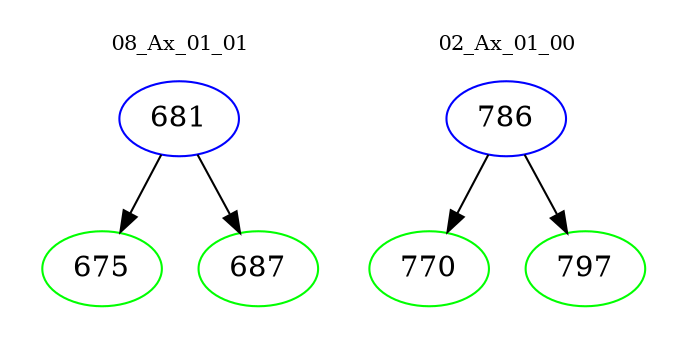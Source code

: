 digraph{
subgraph cluster_0 {
color = white
label = "08_Ax_01_01";
fontsize=10;
T0_681 [label="681", color="blue"]
T0_681 -> T0_675 [color="black"]
T0_675 [label="675", color="green"]
T0_681 -> T0_687 [color="black"]
T0_687 [label="687", color="green"]
}
subgraph cluster_1 {
color = white
label = "02_Ax_01_00";
fontsize=10;
T1_786 [label="786", color="blue"]
T1_786 -> T1_770 [color="black"]
T1_770 [label="770", color="green"]
T1_786 -> T1_797 [color="black"]
T1_797 [label="797", color="green"]
}
}
